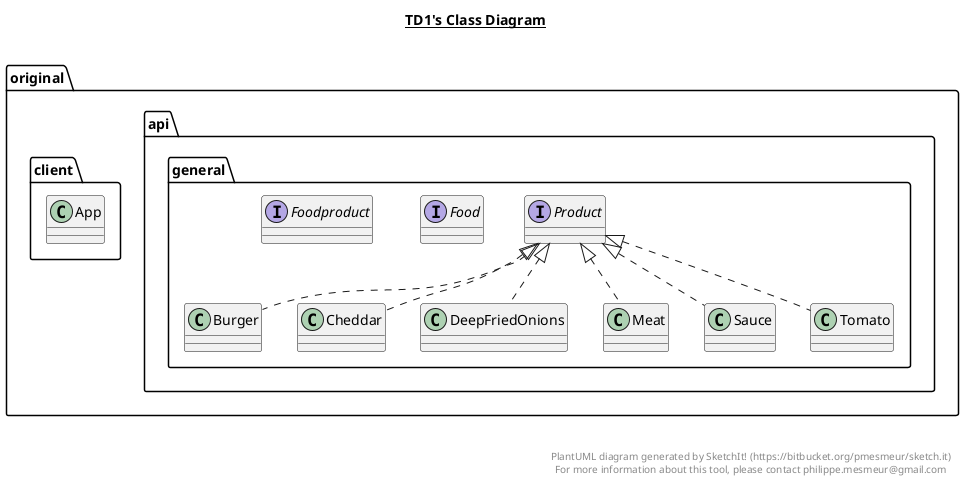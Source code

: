 @startuml

title __TD1's Class Diagram__\n

  namespace original.api.general {
    class original.api.general.Burger {
    }
  }
  

  namespace original.api.general {
    class original.api.general.Cheddar {
    }
  }
  

  namespace original.api.general {
    class original.api.general.DeepFriedOnions {
    }
  }
  

  namespace original.api.general {
    interface original.api.general.Food {
    }
  }
  

  namespace original.api.general {
    interface original.api.general.Foodproduct {
    }
  }
  

  namespace original.api.general {
    class original.api.general.Meat {
    }
  }
  

  namespace original.api.general {
    interface original.api.general.Product {
    }
  }
  

  namespace original.api.general {
    class original.api.general.Sauce {
    }
  }
  

  namespace original.api.general {
    class original.api.general.Tomato {
    }
  }
  

  namespace original.client {
    class original.client.App {
    }
  }
  

  original.api.general.Burger .up.|> original.api.general.Product
  original.api.general.Cheddar .up.|> original.api.general.Product
  original.api.general.DeepFriedOnions .up.|> original.api.general.Product
  original.api.general.Meat .up.|> original.api.general.Product
  original.api.general.Meat o-- original.api.general.Meat.MeatType : type
  original.api.general.Sauce .up.|> original.api.general.Product
  original.api.general.Sauce o-- original.api.general.Sauce.SauceType : type
  original.api.general.Tomato .up.|> original.api.general.Product


right footer


PlantUML diagram generated by SketchIt! (https://bitbucket.org/pmesmeur/sketch.it)
For more information about this tool, please contact philippe.mesmeur@gmail.com
endfooter

@enduml
